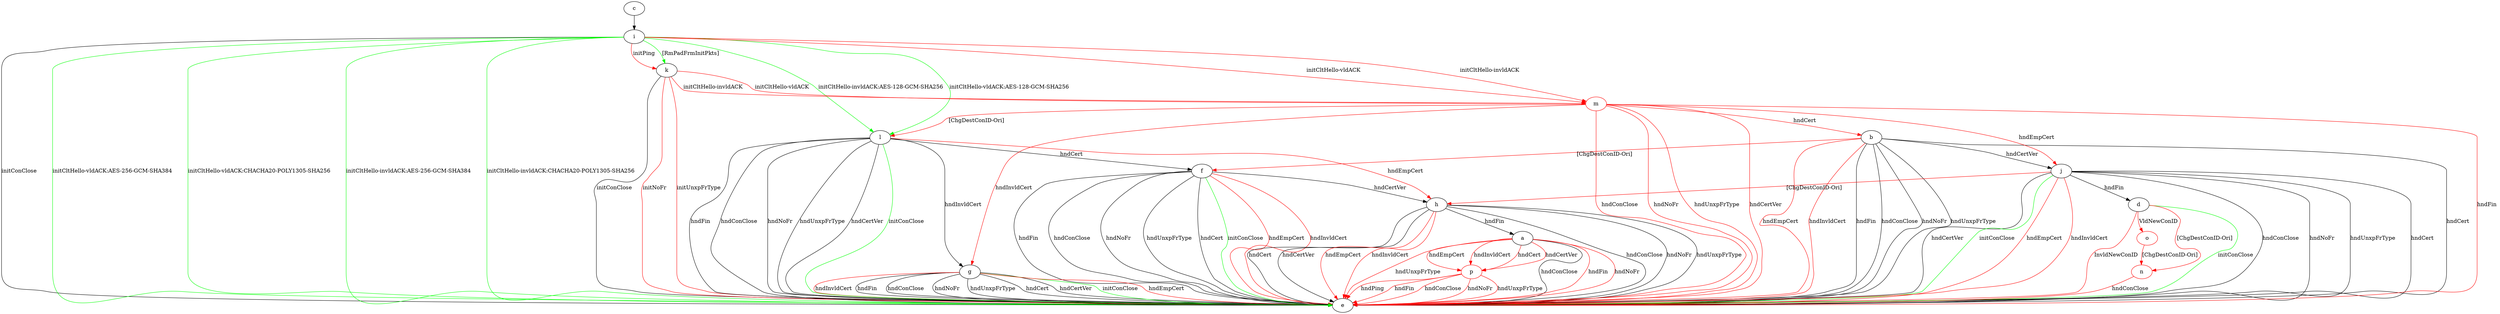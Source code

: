 digraph "" {
	a -> e	[key=0,
		label="hndConClose "];
	a -> e	[key=1,
		color=red,
		label="hndFin "];
	a -> e	[key=2,
		color=red,
		label="hndNoFr "];
	a -> e	[key=3,
		color=red,
		label="hndUnxpFrType "];
	p	[color=red];
	a -> p	[key=0,
		color=red,
		label="hndCert "];
	a -> p	[key=1,
		color=red,
		label="hndCertVer "];
	a -> p	[key=2,
		color=red,
		label="hndEmpCert "];
	a -> p	[key=3,
		color=red,
		label="hndInvldCert "];
	b -> e	[key=0,
		label="hndFin "];
	b -> e	[key=1,
		label="hndConClose "];
	b -> e	[key=2,
		label="hndNoFr "];
	b -> e	[key=3,
		label="hndUnxpFrType "];
	b -> e	[key=4,
		label="hndCert "];
	b -> e	[key=5,
		color=red,
		label="hndEmpCert "];
	b -> e	[key=6,
		color=red,
		label="hndInvldCert "];
	b -> f	[key=0,
		color=red,
		label="[ChgDestConID-Ori] "];
	b -> j	[key=0,
		label="hndCertVer "];
	c -> i	[key=0];
	d -> e	[key=0,
		color=green,
		label="initConClose "];
	d -> e	[key=1,
		color=red,
		label="InvldNewConID "];
	n	[color=red];
	d -> n	[key=0,
		color=red,
		label="[ChgDestConID-Ori] "];
	o	[color=red];
	d -> o	[key=0,
		color=red,
		label="VldNewConID "];
	f -> e	[key=0,
		label="hndFin "];
	f -> e	[key=1,
		label="hndConClose "];
	f -> e	[key=2,
		label="hndNoFr "];
	f -> e	[key=3,
		label="hndUnxpFrType "];
	f -> e	[key=4,
		label="hndCert "];
	f -> e	[key=5,
		color=green,
		label="initConClose "];
	f -> e	[key=6,
		color=red,
		label="hndEmpCert "];
	f -> e	[key=7,
		color=red,
		label="hndInvldCert "];
	f -> h	[key=0,
		label="hndCertVer "];
	g -> e	[key=0,
		label="hndFin "];
	g -> e	[key=1,
		label="hndConClose "];
	g -> e	[key=2,
		label="hndNoFr "];
	g -> e	[key=3,
		label="hndUnxpFrType "];
	g -> e	[key=4,
		label="hndCert "];
	g -> e	[key=5,
		label="hndCertVer "];
	g -> e	[key=6,
		color=green,
		label="initConClose "];
	g -> e	[key=7,
		color=red,
		label="hndEmpCert "];
	g -> e	[key=8,
		color=red,
		label="hndInvldCert "];
	h -> a	[key=0,
		label="hndFin "];
	h -> e	[key=0,
		label="hndConClose "];
	h -> e	[key=1,
		label="hndNoFr "];
	h -> e	[key=2,
		label="hndUnxpFrType "];
	h -> e	[key=3,
		label="hndCert "];
	h -> e	[key=4,
		label="hndCertVer "];
	h -> e	[key=5,
		color=red,
		label="hndEmpCert "];
	h -> e	[key=6,
		color=red,
		label="hndInvldCert "];
	i -> e	[key=0,
		label="initConClose "];
	i -> e	[key=1,
		color=green,
		label="initCltHello-vldACK:AES-256-GCM-SHA384 "];
	i -> e	[key=2,
		color=green,
		label="initCltHello-vldACK:CHACHA20-POLY1305-SHA256 "];
	i -> e	[key=3,
		color=green,
		label="initCltHello-invldACK:AES-256-GCM-SHA384 "];
	i -> e	[key=4,
		color=green,
		label="initCltHello-invldACK:CHACHA20-POLY1305-SHA256 "];
	i -> k	[key=0,
		color=green,
		label="[RmPadFrmInitPkts] "];
	i -> k	[key=1,
		color=red,
		label="initPing "];
	i -> l	[key=0,
		color=green,
		label="initCltHello-vldACK:AES-128-GCM-SHA256 "];
	i -> l	[key=1,
		color=green,
		label="initCltHello-invldACK:AES-128-GCM-SHA256 "];
	m	[color=red];
	i -> m	[key=0,
		color=red,
		label="initCltHello-vldACK "];
	i -> m	[key=1,
		color=red,
		label="initCltHello-invldACK "];
	j -> d	[key=0,
		label="hndFin "];
	j -> e	[key=0,
		label="hndConClose "];
	j -> e	[key=1,
		label="hndNoFr "];
	j -> e	[key=2,
		label="hndUnxpFrType "];
	j -> e	[key=3,
		label="hndCert "];
	j -> e	[key=4,
		label="hndCertVer "];
	j -> e	[key=5,
		color=green,
		label="initConClose "];
	j -> e	[key=6,
		color=red,
		label="hndEmpCert "];
	j -> e	[key=7,
		color=red,
		label="hndInvldCert "];
	j -> h	[key=0,
		color=red,
		label="[ChgDestConID-Ori] "];
	k -> e	[key=0,
		label="initConClose "];
	k -> e	[key=1,
		color=red,
		label="initNoFr "];
	k -> e	[key=2,
		color=red,
		label="initUnxpFrType "];
	k -> m	[key=0,
		color=red,
		label="initCltHello-vldACK "];
	k -> m	[key=1,
		color=red,
		label="initCltHello-invldACK "];
	l -> e	[key=0,
		label="hndFin "];
	l -> e	[key=1,
		label="hndConClose "];
	l -> e	[key=2,
		label="hndNoFr "];
	l -> e	[key=3,
		label="hndUnxpFrType "];
	l -> e	[key=4,
		label="hndCertVer "];
	l -> e	[key=5,
		color=green,
		label="initConClose "];
	l -> f	[key=0,
		label="hndCert "];
	l -> g	[key=0,
		label="hndInvldCert "];
	l -> h	[key=0,
		color=red,
		label="hndEmpCert "];
	m -> b	[key=0,
		color=red,
		label="hndCert "];
	m -> e	[key=0,
		color=red,
		label="hndFin "];
	m -> e	[key=1,
		color=red,
		label="hndConClose "];
	m -> e	[key=2,
		color=red,
		label="hndNoFr "];
	m -> e	[key=3,
		color=red,
		label="hndUnxpFrType "];
	m -> e	[key=4,
		color=red,
		label="hndCertVer "];
	m -> g	[key=0,
		color=red,
		label="hndInvldCert "];
	m -> j	[key=0,
		color=red,
		label="hndEmpCert "];
	m -> l	[key=0,
		color=red,
		label="[ChgDestConID-Ori] "];
	n -> e	[key=0,
		color=red,
		label="hndConClose "];
	o -> n	[key=0,
		color=red,
		label="[ChgDestConID-Ori] "];
	p -> e	[key=0,
		color=red,
		label="hndPing "];
	p -> e	[key=1,
		color=red,
		label="hndFin "];
	p -> e	[key=2,
		color=red,
		label="hndConClose "];
	p -> e	[key=3,
		color=red,
		label="hndNoFr "];
	p -> e	[key=4,
		color=red,
		label="hndUnxpFrType "];
}
